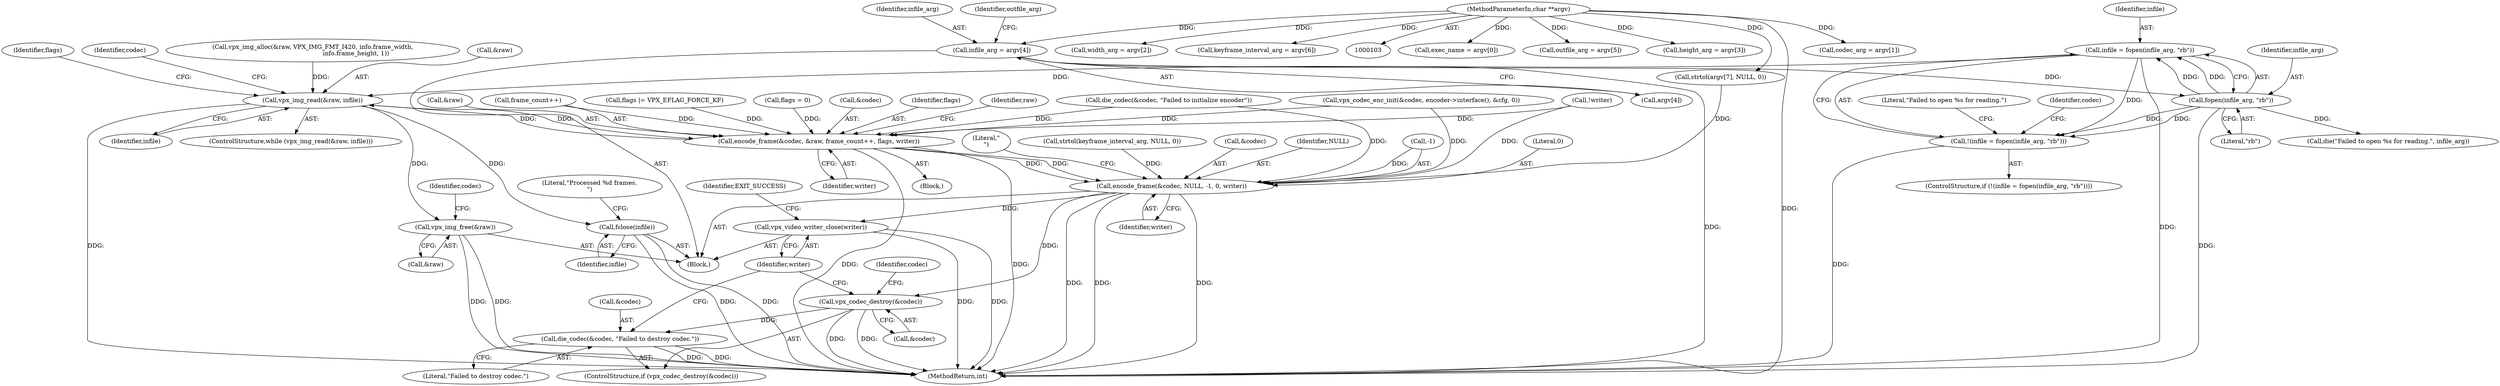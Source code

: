digraph "1_Android_5a9753fca56f0eeb9f61e342b2fccffc364f9426_14@API" {
"1000406" [label="(Call,infile = fopen(infile_arg, \"rb\"))"];
"1000408" [label="(Call,fopen(infile_arg, \"rb\"))"];
"1000192" [label="(Call,infile_arg = argv[4])"];
"1000105" [label="(MethodParameterIn,char **argv)"];
"1000405" [label="(Call,!(infile = fopen(infile_arg, \"rb\")))"];
"1000427" [label="(Call,vpx_img_read(&raw, infile))"];
"1000449" [label="(Call,encode_frame(&codec, &raw, frame_count++, flags, writer))"];
"1000458" [label="(Call,encode_frame(&codec, NULL, -1, 0, writer))"];
"1000477" [label="(Call,vpx_codec_destroy(&codec))"];
"1000480" [label="(Call,die_codec(&codec, \"Failed to destroy codec.\"))"];
"1000484" [label="(Call,vpx_video_writer_close(writer))"];
"1000468" [label="(Call,fclose(infile))"];
"1000473" [label="(Call,vpx_img_free(&raw))"];
"1000166" [label="(Call,exec_name = argv[0])"];
"1000454" [label="(Call,frame_count++)"];
"1000198" [label="(Identifier,outfile_arg)"];
"1000430" [label="(Identifier,infile)"];
"1000459" [label="(Call,&codec)"];
"1000197" [label="(Call,outfile_arg = argv[5])"];
"1000457" [label="(Identifier,writer)"];
"1000461" [label="(Identifier,NULL)"];
"1000422" [label="(Call,die_codec(&codec, \"Failed to initialize encoder\"))"];
"1000478" [label="(Call,&codec)"];
"1000187" [label="(Call,height_arg = argv[3])"];
"1000384" [label="(Call,strtol(argv[7], NULL, 0))"];
"1000433" [label="(Call,flags = 0)"];
"1000484" [label="(Call,vpx_video_writer_close(writer))"];
"1000482" [label="(Identifier,codec)"];
"1000481" [label="(Call,&codec)"];
"1000415" [label="(Call,vpx_codec_enc_init(&codec, encoder->interface(), &cfg, 0))"];
"1000194" [label="(Call,argv[4])"];
"1000406" [label="(Call,infile = fopen(infile_arg, \"rb\"))"];
"1000177" [label="(Call,codec_arg = argv[1])"];
"1000465" [label="(Identifier,writer)"];
"1000192" [label="(Call,infile_arg = argv[4])"];
"1000450" [label="(Call,&codec)"];
"1000292" [label="(Call,vpx_img_alloc(&raw, VPX_IMG_FMT_I420, info.frame_width,\n                                             info.frame_height, 1))"];
"1000473" [label="(Call,vpx_img_free(&raw))"];
"1000480" [label="(Call,die_codec(&codec, \"Failed to destroy codec.\"))"];
"1000458" [label="(Call,encode_frame(&codec, NULL, -1, 0, writer))"];
"1000456" [label="(Identifier,flags)"];
"1000407" [label="(Identifier,infile)"];
"1000464" [label="(Literal,0)"];
"1000468" [label="(Call,fclose(infile))"];
"1000471" [label="(Literal,\"Processed %d frames.\n\")"];
"1000412" [label="(Literal,\"Failed to open %s for reading.\")"];
"1000417" [label="(Identifier,codec)"];
"1000410" [label="(Literal,\"rb\")"];
"1000426" [label="(ControlStructure,while (vpx_img_read(&raw, infile)))"];
"1000427" [label="(Call,vpx_img_read(&raw, infile))"];
"1000477" [label="(Call,vpx_codec_destroy(&codec))"];
"1000429" [label="(Identifier,raw)"];
"1000411" [label="(Call,die(\"Failed to open %s for reading.\", infile_arg))"];
"1000404" [label="(ControlStructure,if (!(infile = fopen(infile_arg, \"rb\"))))"];
"1000182" [label="(Call,width_arg = argv[2])"];
"1000469" [label="(Identifier,infile)"];
"1000462" [label="(Call,-1)"];
"1000467" [label="(Literal,\"\n\")"];
"1000428" [label="(Call,&raw)"];
"1000487" [label="(Identifier,EXIT_SUCCESS)"];
"1000399" [label="(Call,!writer)"];
"1000485" [label="(Identifier,writer)"];
"1000408" [label="(Call,fopen(infile_arg, \"rb\"))"];
"1000308" [label="(Call,strtol(keyframe_interval_arg, NULL, 0))"];
"1000452" [label="(Call,&raw)"];
"1000488" [label="(MethodReturn,int)"];
"1000193" [label="(Identifier,infile_arg)"];
"1000105" [label="(MethodParameterIn,char **argv)"];
"1000409" [label="(Identifier,infile_arg)"];
"1000431" [label="(Block,)"];
"1000479" [label="(Identifier,codec)"];
"1000446" [label="(Call,flags |= VPX_EFLAG_FORCE_KF)"];
"1000106" [label="(Block,)"];
"1000434" [label="(Identifier,flags)"];
"1000449" [label="(Call,encode_frame(&codec, &raw, frame_count++, flags, writer))"];
"1000483" [label="(Literal,\"Failed to destroy codec.\")"];
"1000460" [label="(Identifier,codec)"];
"1000474" [label="(Call,&raw)"];
"1000476" [label="(ControlStructure,if (vpx_codec_destroy(&codec)))"];
"1000202" [label="(Call,keyframe_interval_arg = argv[6])"];
"1000405" [label="(Call,!(infile = fopen(infile_arg, \"rb\")))"];
"1000406" -> "1000405"  [label="AST: "];
"1000406" -> "1000408"  [label="CFG: "];
"1000407" -> "1000406"  [label="AST: "];
"1000408" -> "1000406"  [label="AST: "];
"1000405" -> "1000406"  [label="CFG: "];
"1000406" -> "1000488"  [label="DDG: "];
"1000406" -> "1000405"  [label="DDG: "];
"1000408" -> "1000406"  [label="DDG: "];
"1000408" -> "1000406"  [label="DDG: "];
"1000406" -> "1000427"  [label="DDG: "];
"1000408" -> "1000410"  [label="CFG: "];
"1000409" -> "1000408"  [label="AST: "];
"1000410" -> "1000408"  [label="AST: "];
"1000408" -> "1000488"  [label="DDG: "];
"1000408" -> "1000405"  [label="DDG: "];
"1000408" -> "1000405"  [label="DDG: "];
"1000192" -> "1000408"  [label="DDG: "];
"1000408" -> "1000411"  [label="DDG: "];
"1000192" -> "1000106"  [label="AST: "];
"1000192" -> "1000194"  [label="CFG: "];
"1000193" -> "1000192"  [label="AST: "];
"1000194" -> "1000192"  [label="AST: "];
"1000198" -> "1000192"  [label="CFG: "];
"1000192" -> "1000488"  [label="DDG: "];
"1000105" -> "1000192"  [label="DDG: "];
"1000105" -> "1000103"  [label="AST: "];
"1000105" -> "1000488"  [label="DDG: "];
"1000105" -> "1000166"  [label="DDG: "];
"1000105" -> "1000177"  [label="DDG: "];
"1000105" -> "1000182"  [label="DDG: "];
"1000105" -> "1000187"  [label="DDG: "];
"1000105" -> "1000197"  [label="DDG: "];
"1000105" -> "1000202"  [label="DDG: "];
"1000105" -> "1000384"  [label="DDG: "];
"1000405" -> "1000404"  [label="AST: "];
"1000412" -> "1000405"  [label="CFG: "];
"1000417" -> "1000405"  [label="CFG: "];
"1000405" -> "1000488"  [label="DDG: "];
"1000427" -> "1000426"  [label="AST: "];
"1000427" -> "1000430"  [label="CFG: "];
"1000428" -> "1000427"  [label="AST: "];
"1000430" -> "1000427"  [label="AST: "];
"1000434" -> "1000427"  [label="CFG: "];
"1000460" -> "1000427"  [label="CFG: "];
"1000427" -> "1000488"  [label="DDG: "];
"1000292" -> "1000427"  [label="DDG: "];
"1000449" -> "1000427"  [label="DDG: "];
"1000427" -> "1000449"  [label="DDG: "];
"1000427" -> "1000468"  [label="DDG: "];
"1000427" -> "1000473"  [label="DDG: "];
"1000449" -> "1000431"  [label="AST: "];
"1000449" -> "1000457"  [label="CFG: "];
"1000450" -> "1000449"  [label="AST: "];
"1000452" -> "1000449"  [label="AST: "];
"1000454" -> "1000449"  [label="AST: "];
"1000456" -> "1000449"  [label="AST: "];
"1000457" -> "1000449"  [label="AST: "];
"1000429" -> "1000449"  [label="CFG: "];
"1000449" -> "1000488"  [label="DDG: "];
"1000449" -> "1000488"  [label="DDG: "];
"1000415" -> "1000449"  [label="DDG: "];
"1000422" -> "1000449"  [label="DDG: "];
"1000454" -> "1000449"  [label="DDG: "];
"1000433" -> "1000449"  [label="DDG: "];
"1000446" -> "1000449"  [label="DDG: "];
"1000399" -> "1000449"  [label="DDG: "];
"1000449" -> "1000458"  [label="DDG: "];
"1000449" -> "1000458"  [label="DDG: "];
"1000458" -> "1000106"  [label="AST: "];
"1000458" -> "1000465"  [label="CFG: "];
"1000459" -> "1000458"  [label="AST: "];
"1000461" -> "1000458"  [label="AST: "];
"1000462" -> "1000458"  [label="AST: "];
"1000464" -> "1000458"  [label="AST: "];
"1000465" -> "1000458"  [label="AST: "];
"1000467" -> "1000458"  [label="CFG: "];
"1000458" -> "1000488"  [label="DDG: "];
"1000458" -> "1000488"  [label="DDG: "];
"1000458" -> "1000488"  [label="DDG: "];
"1000415" -> "1000458"  [label="DDG: "];
"1000422" -> "1000458"  [label="DDG: "];
"1000308" -> "1000458"  [label="DDG: "];
"1000384" -> "1000458"  [label="DDG: "];
"1000462" -> "1000458"  [label="DDG: "];
"1000399" -> "1000458"  [label="DDG: "];
"1000458" -> "1000477"  [label="DDG: "];
"1000458" -> "1000484"  [label="DDG: "];
"1000477" -> "1000476"  [label="AST: "];
"1000477" -> "1000478"  [label="CFG: "];
"1000478" -> "1000477"  [label="AST: "];
"1000482" -> "1000477"  [label="CFG: "];
"1000485" -> "1000477"  [label="CFG: "];
"1000477" -> "1000488"  [label="DDG: "];
"1000477" -> "1000488"  [label="DDG: "];
"1000477" -> "1000480"  [label="DDG: "];
"1000480" -> "1000476"  [label="AST: "];
"1000480" -> "1000483"  [label="CFG: "];
"1000481" -> "1000480"  [label="AST: "];
"1000483" -> "1000480"  [label="AST: "];
"1000485" -> "1000480"  [label="CFG: "];
"1000480" -> "1000488"  [label="DDG: "];
"1000480" -> "1000488"  [label="DDG: "];
"1000484" -> "1000106"  [label="AST: "];
"1000484" -> "1000485"  [label="CFG: "];
"1000485" -> "1000484"  [label="AST: "];
"1000487" -> "1000484"  [label="CFG: "];
"1000484" -> "1000488"  [label="DDG: "];
"1000484" -> "1000488"  [label="DDG: "];
"1000468" -> "1000106"  [label="AST: "];
"1000468" -> "1000469"  [label="CFG: "];
"1000469" -> "1000468"  [label="AST: "];
"1000471" -> "1000468"  [label="CFG: "];
"1000468" -> "1000488"  [label="DDG: "];
"1000468" -> "1000488"  [label="DDG: "];
"1000473" -> "1000106"  [label="AST: "];
"1000473" -> "1000474"  [label="CFG: "];
"1000474" -> "1000473"  [label="AST: "];
"1000479" -> "1000473"  [label="CFG: "];
"1000473" -> "1000488"  [label="DDG: "];
"1000473" -> "1000488"  [label="DDG: "];
}
